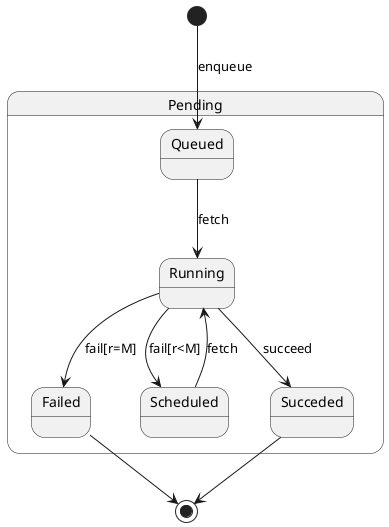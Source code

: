 @startuml

state Pending {
  Queued --> Running: fetch
  Running --> Scheduled: fail[r<M]
  Scheduled --> Running: fetch
  Running --> Failed: fail[r=M]
  Running --> Succeded: succeed
}
[*] --> Queued: enqueue
Succeded --> [*]
Failed --> [*]
@enduml